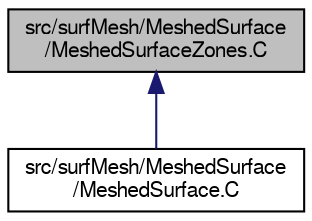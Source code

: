 digraph "src/surfMesh/MeshedSurface/MeshedSurfaceZones.C"
{
  bgcolor="transparent";
  edge [fontname="FreeSans",fontsize="10",labelfontname="FreeSans",labelfontsize="10"];
  node [fontname="FreeSans",fontsize="10",shape=record];
  Node177 [label="src/surfMesh/MeshedSurface\l/MeshedSurfaceZones.C",height=0.2,width=0.4,color="black", fillcolor="grey75", style="filled", fontcolor="black"];
  Node177 -> Node178 [dir="back",color="midnightblue",fontsize="10",style="solid",fontname="FreeSans"];
  Node178 [label="src/surfMesh/MeshedSurface\l/MeshedSurface.C",height=0.2,width=0.4,color="black",URL="$a15038.html"];
}
